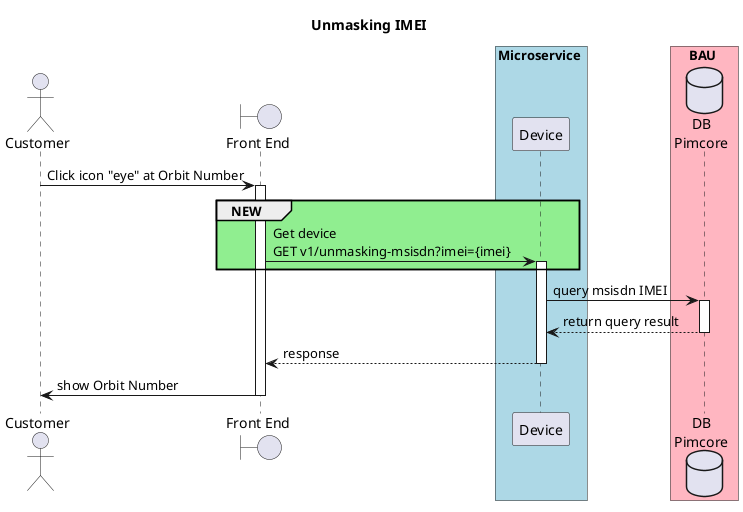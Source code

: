 @startuml show orbit number
title Unmasking IMEI

actor "Customer" as customer
boundary "Front End" as fe
box Microservice #LightBlue
participant "Device" as msDevice
end box
box BAU #LightPink
database "DB\nPimcore" as dbPimcore
end box



customer -> fe ++ : Click icon "eye" at Orbit Number
group #LightGreen NEW
fe -> msDevice ++ : Get device \nGET v1/unmasking-msisdn?imei={imei}
end
msDevice -> dbPimcore ++: query msisdn IMEI

dbPimcore --> msDevice --: return query result
msDevice --> fe --: response
fe -> customer -- : show Orbit Number

@enduml